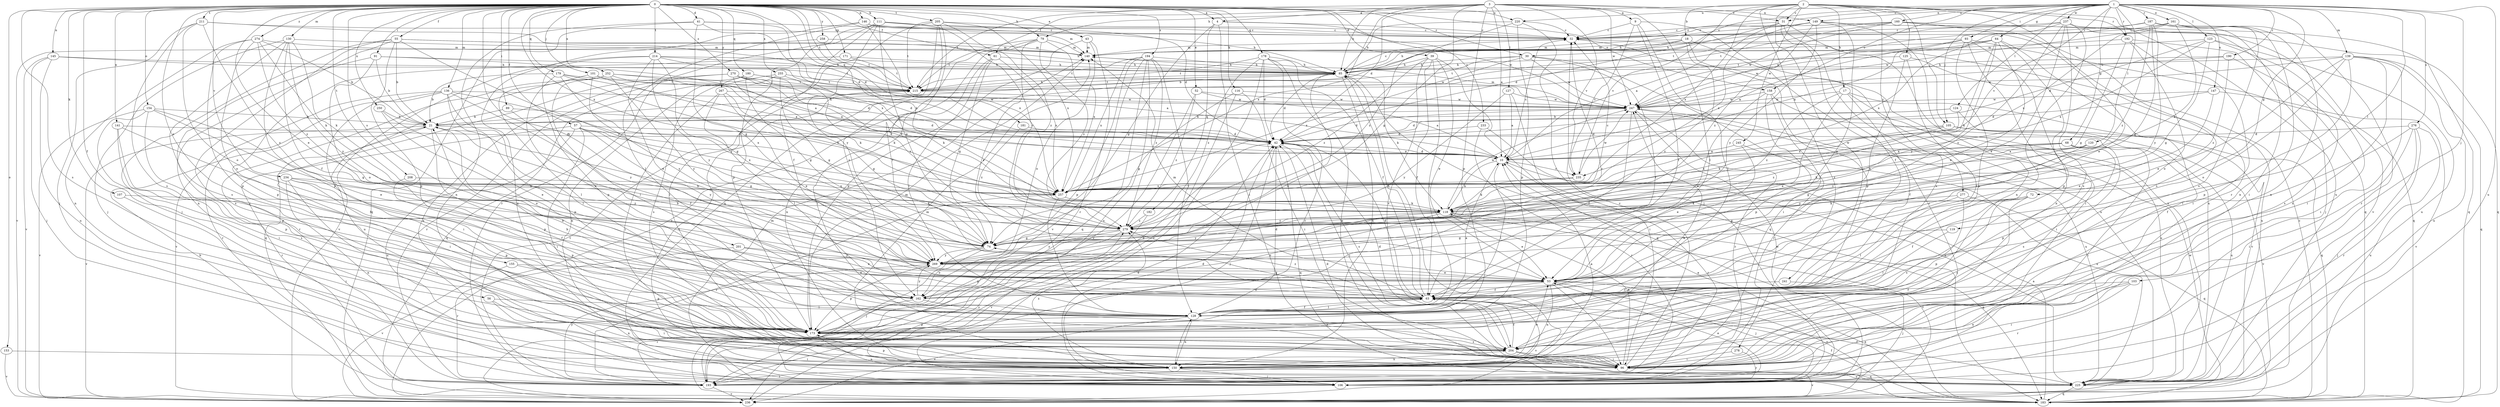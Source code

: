 strict digraph  {
0;
1;
2;
3;
4;
9;
10;
17;
18;
21;
30;
31;
32;
39;
41;
42;
43;
52;
53;
55;
56;
57;
61;
63;
64;
68;
72;
74;
79;
85;
89;
91;
93;
96;
101;
103;
105;
106;
107;
111;
116;
118;
119;
120;
123;
124;
125;
127;
128;
130;
136;
139;
140;
141;
145;
146;
147;
149;
150;
153;
154;
155;
158;
160;
161;
162;
171;
173;
178;
179;
180;
181;
182;
183;
187;
190;
192;
193;
194;
201;
204;
205;
208;
211;
214;
215;
220;
225;
233;
234;
235;
236;
237;
241;
245;
247;
250;
252;
255;
257;
258;
267;
269;
270;
274;
276;
277;
278;
279;
0 -> 4  [label=a];
0 -> 30  [label=c];
0 -> 39  [label=d];
0 -> 41  [label=d];
0 -> 43  [label=e];
0 -> 52  [label=e];
0 -> 53  [label=e];
0 -> 55  [label=f];
0 -> 56  [label=f];
0 -> 57  [label=f];
0 -> 61  [label=f];
0 -> 79  [label=h];
0 -> 89  [label=i];
0 -> 91  [label=i];
0 -> 101  [label=j];
0 -> 107  [label=k];
0 -> 111  [label=k];
0 -> 116  [label=k];
0 -> 118  [label=k];
0 -> 130  [label=m];
0 -> 136  [label=m];
0 -> 141  [label=n];
0 -> 145  [label=n];
0 -> 146  [label=n];
0 -> 153  [label=o];
0 -> 154  [label=o];
0 -> 155  [label=o];
0 -> 158  [label=o];
0 -> 171  [label=p];
0 -> 178  [label=q];
0 -> 179  [label=q];
0 -> 180  [label=q];
0 -> 181  [label=q];
0 -> 194  [label=s];
0 -> 201  [label=s];
0 -> 204  [label=s];
0 -> 205  [label=t];
0 -> 208  [label=t];
0 -> 211  [label=t];
0 -> 214  [label=t];
0 -> 215  [label=t];
0 -> 220  [label=u];
0 -> 233  [label=v];
0 -> 234  [label=v];
0 -> 250  [label=x];
0 -> 252  [label=x];
0 -> 255  [label=x];
0 -> 257  [label=x];
0 -> 258  [label=y];
0 -> 267  [label=y];
0 -> 269  [label=y];
0 -> 270  [label=z];
0 -> 274  [label=z];
1 -> 30  [label=c];
1 -> 31  [label=c];
1 -> 64  [label=g];
1 -> 68  [label=g];
1 -> 72  [label=g];
1 -> 93  [label=i];
1 -> 103  [label=j];
1 -> 105  [label=j];
1 -> 119  [label=l];
1 -> 120  [label=l];
1 -> 123  [label=l];
1 -> 124  [label=l];
1 -> 139  [label=m];
1 -> 147  [label=n];
1 -> 149  [label=n];
1 -> 158  [label=o];
1 -> 160  [label=o];
1 -> 161  [label=o];
1 -> 187  [label=r];
1 -> 190  [label=r];
1 -> 192  [label=r];
1 -> 220  [label=u];
1 -> 225  [label=u];
1 -> 235  [label=v];
1 -> 237  [label=w];
1 -> 276  [label=z];
2 -> 17  [label=b];
2 -> 18  [label=b];
2 -> 31  [label=c];
2 -> 79  [label=h];
2 -> 105  [label=j];
2 -> 125  [label=l];
2 -> 192  [label=r];
2 -> 193  [label=r];
2 -> 225  [label=u];
2 -> 235  [label=v];
2 -> 241  [label=w];
2 -> 245  [label=w];
2 -> 257  [label=x];
2 -> 277  [label=z];
2 -> 278  [label=z];
3 -> 4  [label=a];
3 -> 9  [label=a];
3 -> 10  [label=a];
3 -> 31  [label=c];
3 -> 42  [label=d];
3 -> 61  [label=f];
3 -> 74  [label=g];
3 -> 85  [label=h];
3 -> 127  [label=l];
3 -> 128  [label=l];
3 -> 149  [label=n];
3 -> 173  [label=p];
3 -> 215  [label=t];
3 -> 235  [label=v];
3 -> 247  [label=w];
3 -> 257  [label=x];
4 -> 32  [label=c];
4 -> 74  [label=g];
4 -> 96  [label=i];
4 -> 182  [label=q];
4 -> 247  [label=w];
9 -> 32  [label=c];
9 -> 63  [label=f];
9 -> 128  [label=l];
9 -> 225  [label=u];
9 -> 235  [label=v];
10 -> 32  [label=c];
10 -> 42  [label=d];
10 -> 118  [label=k];
10 -> 128  [label=l];
10 -> 193  [label=r];
10 -> 235  [label=v];
17 -> 53  [label=e];
17 -> 63  [label=f];
17 -> 96  [label=i];
17 -> 236  [label=v];
17 -> 247  [label=w];
17 -> 279  [label=z];
18 -> 21  [label=b];
18 -> 85  [label=h];
18 -> 96  [label=i];
18 -> 140  [label=m];
18 -> 173  [label=p];
18 -> 269  [label=y];
21 -> 42  [label=d];
21 -> 85  [label=h];
21 -> 96  [label=i];
21 -> 173  [label=p];
21 -> 236  [label=v];
30 -> 63  [label=f];
30 -> 85  [label=h];
30 -> 96  [label=i];
30 -> 215  [label=t];
30 -> 247  [label=w];
30 -> 257  [label=x];
31 -> 10  [label=a];
31 -> 32  [label=c];
31 -> 42  [label=d];
31 -> 63  [label=f];
31 -> 204  [label=s];
31 -> 225  [label=u];
32 -> 140  [label=m];
32 -> 225  [label=u];
39 -> 53  [label=e];
39 -> 63  [label=f];
39 -> 85  [label=h];
39 -> 128  [label=l];
39 -> 183  [label=q];
39 -> 204  [label=s];
39 -> 279  [label=z];
41 -> 32  [label=c];
41 -> 42  [label=d];
41 -> 74  [label=g];
41 -> 150  [label=n];
41 -> 183  [label=q];
41 -> 257  [label=x];
42 -> 10  [label=a];
42 -> 96  [label=i];
42 -> 106  [label=j];
42 -> 183  [label=q];
42 -> 204  [label=s];
43 -> 140  [label=m];
43 -> 162  [label=o];
43 -> 173  [label=p];
43 -> 193  [label=r];
52 -> 10  [label=a];
52 -> 193  [label=r];
52 -> 247  [label=w];
52 -> 279  [label=z];
53 -> 21  [label=b];
53 -> 63  [label=f];
53 -> 96  [label=i];
53 -> 106  [label=j];
53 -> 150  [label=n];
53 -> 162  [label=o];
53 -> 236  [label=v];
55 -> 21  [label=b];
55 -> 85  [label=h];
55 -> 96  [label=i];
55 -> 106  [label=j];
55 -> 140  [label=m];
55 -> 150  [label=n];
55 -> 173  [label=p];
55 -> 279  [label=z];
56 -> 96  [label=i];
56 -> 128  [label=l];
56 -> 150  [label=n];
57 -> 42  [label=d];
57 -> 74  [label=g];
57 -> 96  [label=i];
57 -> 193  [label=r];
57 -> 225  [label=u];
57 -> 257  [label=x];
57 -> 269  [label=y];
61 -> 74  [label=g];
61 -> 85  [label=h];
61 -> 128  [label=l];
61 -> 150  [label=n];
61 -> 257  [label=x];
63 -> 42  [label=d];
63 -> 74  [label=g];
63 -> 85  [label=h];
63 -> 128  [label=l];
63 -> 140  [label=m];
63 -> 236  [label=v];
63 -> 279  [label=z];
64 -> 10  [label=a];
64 -> 53  [label=e];
64 -> 96  [label=i];
64 -> 118  [label=k];
64 -> 140  [label=m];
64 -> 173  [label=p];
64 -> 247  [label=w];
64 -> 269  [label=y];
68 -> 10  [label=a];
68 -> 96  [label=i];
68 -> 118  [label=k];
68 -> 173  [label=p];
68 -> 204  [label=s];
68 -> 257  [label=x];
72 -> 63  [label=f];
72 -> 74  [label=g];
72 -> 118  [label=k];
72 -> 173  [label=p];
72 -> 204  [label=s];
74 -> 21  [label=b];
74 -> 106  [label=j];
74 -> 162  [label=o];
74 -> 269  [label=y];
79 -> 53  [label=e];
79 -> 96  [label=i];
79 -> 140  [label=m];
79 -> 215  [label=t];
79 -> 236  [label=v];
79 -> 257  [label=x];
79 -> 279  [label=z];
85 -> 32  [label=c];
85 -> 42  [label=d];
85 -> 118  [label=k];
85 -> 150  [label=n];
85 -> 162  [label=o];
85 -> 183  [label=q];
85 -> 215  [label=t];
89 -> 21  [label=b];
89 -> 42  [label=d];
89 -> 63  [label=f];
91 -> 10  [label=a];
91 -> 21  [label=b];
91 -> 85  [label=h];
91 -> 162  [label=o];
91 -> 204  [label=s];
93 -> 10  [label=a];
93 -> 96  [label=i];
93 -> 140  [label=m];
93 -> 150  [label=n];
93 -> 173  [label=p];
93 -> 183  [label=q];
93 -> 215  [label=t];
96 -> 32  [label=c];
96 -> 118  [label=k];
96 -> 236  [label=v];
101 -> 118  [label=k];
101 -> 128  [label=l];
101 -> 215  [label=t];
101 -> 269  [label=y];
103 -> 63  [label=f];
103 -> 96  [label=i];
103 -> 150  [label=n];
103 -> 193  [label=r];
105 -> 42  [label=d];
105 -> 118  [label=k];
105 -> 225  [label=u];
105 -> 236  [label=v];
105 -> 279  [label=z];
106 -> 10  [label=a];
106 -> 42  [label=d];
106 -> 53  [label=e];
106 -> 140  [label=m];
106 -> 247  [label=w];
107 -> 96  [label=i];
107 -> 118  [label=k];
111 -> 32  [label=c];
111 -> 42  [label=d];
111 -> 63  [label=f];
111 -> 74  [label=g];
111 -> 173  [label=p];
111 -> 193  [label=r];
111 -> 269  [label=y];
111 -> 279  [label=z];
116 -> 74  [label=g];
116 -> 96  [label=i];
116 -> 193  [label=r];
116 -> 247  [label=w];
118 -> 32  [label=c];
118 -> 53  [label=e];
118 -> 162  [label=o];
118 -> 183  [label=q];
118 -> 236  [label=v];
118 -> 247  [label=w];
118 -> 269  [label=y];
118 -> 279  [label=z];
119 -> 74  [label=g];
119 -> 128  [label=l];
120 -> 10  [label=a];
120 -> 74  [label=g];
120 -> 269  [label=y];
120 -> 279  [label=z];
123 -> 42  [label=d];
123 -> 74  [label=g];
123 -> 96  [label=i];
123 -> 140  [label=m];
123 -> 225  [label=u];
123 -> 257  [label=x];
124 -> 21  [label=b];
124 -> 42  [label=d];
124 -> 183  [label=q];
124 -> 257  [label=x];
125 -> 53  [label=e];
125 -> 85  [label=h];
125 -> 128  [label=l];
125 -> 225  [label=u];
127 -> 10  [label=a];
127 -> 96  [label=i];
127 -> 247  [label=w];
127 -> 269  [label=y];
128 -> 10  [label=a];
128 -> 21  [label=b];
128 -> 42  [label=d];
128 -> 63  [label=f];
128 -> 150  [label=n];
128 -> 173  [label=p];
128 -> 236  [label=v];
130 -> 63  [label=f];
130 -> 106  [label=j];
130 -> 118  [label=k];
130 -> 140  [label=m];
130 -> 173  [label=p];
130 -> 204  [label=s];
130 -> 269  [label=y];
136 -> 96  [label=i];
136 -> 128  [label=l];
136 -> 173  [label=p];
136 -> 193  [label=r];
136 -> 236  [label=v];
136 -> 247  [label=w];
136 -> 257  [label=x];
136 -> 269  [label=y];
139 -> 53  [label=e];
139 -> 85  [label=h];
139 -> 96  [label=i];
139 -> 162  [label=o];
139 -> 173  [label=p];
139 -> 183  [label=q];
139 -> 204  [label=s];
139 -> 225  [label=u];
139 -> 247  [label=w];
140 -> 85  [label=h];
141 -> 42  [label=d];
141 -> 63  [label=f];
141 -> 173  [label=p];
141 -> 204  [label=s];
145 -> 85  [label=h];
145 -> 106  [label=j];
145 -> 215  [label=t];
145 -> 225  [label=u];
145 -> 236  [label=v];
146 -> 32  [label=c];
146 -> 85  [label=h];
146 -> 128  [label=l];
146 -> 140  [label=m];
146 -> 225  [label=u];
146 -> 257  [label=x];
147 -> 42  [label=d];
147 -> 53  [label=e];
147 -> 236  [label=v];
147 -> 247  [label=w];
149 -> 32  [label=c];
149 -> 53  [label=e];
149 -> 85  [label=h];
149 -> 150  [label=n];
149 -> 183  [label=q];
149 -> 257  [label=x];
149 -> 269  [label=y];
149 -> 279  [label=z];
150 -> 10  [label=a];
150 -> 53  [label=e];
150 -> 106  [label=j];
150 -> 128  [label=l];
150 -> 140  [label=m];
150 -> 173  [label=p];
150 -> 193  [label=r];
150 -> 215  [label=t];
150 -> 225  [label=u];
150 -> 247  [label=w];
150 -> 279  [label=z];
153 -> 96  [label=i];
153 -> 236  [label=v];
154 -> 21  [label=b];
154 -> 53  [label=e];
154 -> 74  [label=g];
154 -> 96  [label=i];
154 -> 173  [label=p];
154 -> 236  [label=v];
155 -> 53  [label=e];
155 -> 173  [label=p];
155 -> 236  [label=v];
158 -> 53  [label=e];
158 -> 173  [label=p];
158 -> 193  [label=r];
158 -> 225  [label=u];
158 -> 247  [label=w];
160 -> 32  [label=c];
160 -> 53  [label=e];
160 -> 85  [label=h];
160 -> 183  [label=q];
160 -> 204  [label=s];
160 -> 215  [label=t];
160 -> 247  [label=w];
161 -> 32  [label=c];
161 -> 118  [label=k];
161 -> 150  [label=n];
161 -> 193  [label=r];
161 -> 204  [label=s];
161 -> 247  [label=w];
161 -> 257  [label=x];
162 -> 32  [label=c];
162 -> 193  [label=r];
162 -> 204  [label=s];
162 -> 269  [label=y];
171 -> 85  [label=h];
171 -> 173  [label=p];
171 -> 215  [label=t];
173 -> 21  [label=b];
173 -> 42  [label=d];
173 -> 140  [label=m];
173 -> 204  [label=s];
173 -> 225  [label=u];
178 -> 42  [label=d];
178 -> 63  [label=f];
178 -> 85  [label=h];
178 -> 106  [label=j];
178 -> 193  [label=r];
178 -> 215  [label=t];
178 -> 225  [label=u];
178 -> 279  [label=z];
179 -> 10  [label=a];
179 -> 21  [label=b];
179 -> 118  [label=k];
179 -> 162  [label=o];
179 -> 215  [label=t];
179 -> 279  [label=z];
180 -> 74  [label=g];
180 -> 118  [label=k];
180 -> 183  [label=q];
180 -> 193  [label=r];
180 -> 215  [label=t];
181 -> 42  [label=d];
181 -> 279  [label=z];
182 -> 236  [label=v];
182 -> 279  [label=z];
183 -> 10  [label=a];
183 -> 32  [label=c];
183 -> 53  [label=e];
183 -> 63  [label=f];
183 -> 247  [label=w];
187 -> 32  [label=c];
187 -> 74  [label=g];
187 -> 96  [label=i];
187 -> 150  [label=n];
187 -> 247  [label=w];
187 -> 269  [label=y];
187 -> 279  [label=z];
190 -> 85  [label=h];
190 -> 204  [label=s];
190 -> 247  [label=w];
190 -> 279  [label=z];
192 -> 74  [label=g];
192 -> 96  [label=i];
192 -> 106  [label=j];
192 -> 140  [label=m];
192 -> 162  [label=o];
193 -> 21  [label=b];
193 -> 85  [label=h];
193 -> 215  [label=t];
193 -> 236  [label=v];
193 -> 269  [label=y];
193 -> 279  [label=z];
194 -> 85  [label=h];
194 -> 128  [label=l];
194 -> 173  [label=p];
194 -> 183  [label=q];
194 -> 215  [label=t];
194 -> 225  [label=u];
194 -> 236  [label=v];
194 -> 257  [label=x];
194 -> 279  [label=z];
201 -> 53  [label=e];
201 -> 193  [label=r];
201 -> 269  [label=y];
204 -> 42  [label=d];
204 -> 63  [label=f];
204 -> 96  [label=i];
204 -> 150  [label=n];
204 -> 183  [label=q];
205 -> 32  [label=c];
205 -> 63  [label=f];
205 -> 96  [label=i];
205 -> 162  [label=o];
205 -> 215  [label=t];
205 -> 225  [label=u];
205 -> 257  [label=x];
205 -> 279  [label=z];
208 -> 173  [label=p];
208 -> 257  [label=x];
211 -> 32  [label=c];
211 -> 42  [label=d];
211 -> 106  [label=j];
211 -> 162  [label=o];
211 -> 204  [label=s];
211 -> 269  [label=y];
214 -> 10  [label=a];
214 -> 53  [label=e];
214 -> 74  [label=g];
214 -> 85  [label=h];
214 -> 173  [label=p];
214 -> 236  [label=v];
214 -> 247  [label=w];
214 -> 269  [label=y];
215 -> 85  [label=h];
215 -> 247  [label=w];
220 -> 32  [label=c];
220 -> 85  [label=h];
220 -> 106  [label=j];
220 -> 173  [label=p];
220 -> 279  [label=z];
225 -> 42  [label=d];
225 -> 63  [label=f];
225 -> 183  [label=q];
233 -> 42  [label=d];
233 -> 193  [label=r];
233 -> 225  [label=u];
234 -> 63  [label=f];
234 -> 96  [label=i];
234 -> 150  [label=n];
234 -> 173  [label=p];
234 -> 257  [label=x];
234 -> 279  [label=z];
235 -> 118  [label=k];
235 -> 247  [label=w];
235 -> 257  [label=x];
236 -> 42  [label=d];
237 -> 32  [label=c];
237 -> 53  [label=e];
237 -> 128  [label=l];
237 -> 183  [label=q];
237 -> 204  [label=s];
237 -> 215  [label=t];
237 -> 236  [label=v];
237 -> 257  [label=x];
237 -> 269  [label=y];
241 -> 63  [label=f];
241 -> 106  [label=j];
245 -> 10  [label=a];
245 -> 53  [label=e];
245 -> 225  [label=u];
247 -> 21  [label=b];
247 -> 42  [label=d];
247 -> 63  [label=f];
247 -> 140  [label=m];
247 -> 193  [label=r];
247 -> 225  [label=u];
250 -> 21  [label=b];
250 -> 53  [label=e];
250 -> 162  [label=o];
252 -> 10  [label=a];
252 -> 42  [label=d];
252 -> 128  [label=l];
252 -> 193  [label=r];
252 -> 215  [label=t];
252 -> 225  [label=u];
252 -> 269  [label=y];
255 -> 74  [label=g];
255 -> 150  [label=n];
255 -> 204  [label=s];
255 -> 215  [label=t];
255 -> 279  [label=z];
257 -> 118  [label=k];
257 -> 128  [label=l];
257 -> 193  [label=r];
258 -> 140  [label=m];
258 -> 215  [label=t];
258 -> 236  [label=v];
267 -> 53  [label=e];
267 -> 74  [label=g];
267 -> 96  [label=i];
267 -> 128  [label=l];
267 -> 247  [label=w];
269 -> 53  [label=e];
269 -> 173  [label=p];
270 -> 10  [label=a];
270 -> 42  [label=d];
270 -> 118  [label=k];
270 -> 150  [label=n];
270 -> 183  [label=q];
270 -> 215  [label=t];
270 -> 257  [label=x];
274 -> 21  [label=b];
274 -> 118  [label=k];
274 -> 140  [label=m];
274 -> 150  [label=n];
274 -> 162  [label=o];
274 -> 173  [label=p];
274 -> 279  [label=z];
276 -> 42  [label=d];
276 -> 63  [label=f];
276 -> 96  [label=i];
276 -> 106  [label=j];
276 -> 193  [label=r];
276 -> 225  [label=u];
277 -> 118  [label=k];
277 -> 128  [label=l];
277 -> 183  [label=q];
277 -> 204  [label=s];
278 -> 96  [label=i];
278 -> 193  [label=r];
279 -> 74  [label=g];
279 -> 173  [label=p];
279 -> 269  [label=y];
}
